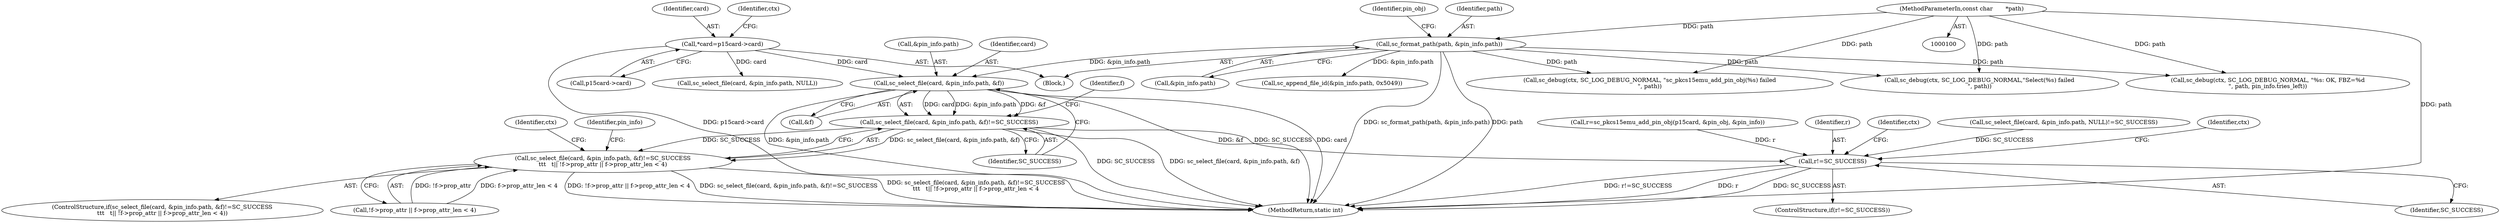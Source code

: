 digraph "0_OpenSC_8fe377e93b4b56060e5bbfb6f3142ceaeca744fa_21@pointer" {
"1000451" [label="(Call,sc_select_file(card, &pin_info.path, &f))"];
"1000111" [label="(Call,*card=p15card->card)"];
"1000223" [label="(Call,sc_format_path(path, &pin_info.path))"];
"1000102" [label="(MethodParameterIn,const char       *path)"];
"1000450" [label="(Call,sc_select_file(card, &pin_info.path, &f)!=SC_SUCCESS)"];
"1000449" [label="(Call,sc_select_file(card, &pin_info.path, &f)!=SC_SUCCESS\n\t\t\t   \t|| !f->prop_attr || f->prop_attr_len < 4)"];
"1000498" [label="(Call,r!=SC_SUCCESS)"];
"1000503" [label="(Identifier,ctx)"];
"1000451" [label="(Call,sc_select_file(card, &pin_info.path, &f))"];
"1000112" [label="(Identifier,card)"];
"1000472" [label="(Identifier,ctx)"];
"1000453" [label="(Call,&pin_info.path)"];
"1000519" [label="(MethodReturn,static int)"];
"1000298" [label="(Call,sc_append_file_id(&pin_info.path, 0x5049))"];
"1000305" [label="(Call,sc_select_file(card, &pin_info.path, NULL)!=SC_SUCCESS)"];
"1000448" [label="(ControlStructure,if(sc_select_file(card, &pin_info.path, &f)!=SC_SUCCESS\n\t\t\t   \t|| !f->prop_attr || f->prop_attr_len < 4))"];
"1000306" [label="(Call,sc_select_file(card, &pin_info.path, NULL))"];
"1000224" [label="(Identifier,path)"];
"1000502" [label="(Call,sc_debug(ctx, SC_LOG_DEBUG_NORMAL, \"sc_pkcs15emu_add_pin_obj(%s) failed\n\", path))"];
"1000498" [label="(Call,r!=SC_SUCCESS)"];
"1000497" [label="(ControlStructure,if(r!=SC_SUCCESS))"];
"1000500" [label="(Identifier,SC_SUCCESS)"];
"1000231" [label="(Identifier,pin_obj)"];
"1000452" [label="(Identifier,card)"];
"1000480" [label="(Identifier,pin_info)"];
"1000457" [label="(Call,&f)"];
"1000510" [label="(Identifier,ctx)"];
"1000111" [label="(Call,*card=p15card->card)"];
"1000509" [label="(Call,sc_debug(ctx, SC_LOG_DEBUG_NORMAL, \"%s: OK, FBZ=%d\n\", path, pin_info.tries_left))"];
"1000449" [label="(Call,sc_select_file(card, &pin_info.path, &f)!=SC_SUCCESS\n\t\t\t   \t|| !f->prop_attr || f->prop_attr_len < 4)"];
"1000471" [label="(Call,sc_debug(ctx, SC_LOG_DEBUG_NORMAL,\"Select(%s) failed\n\", path))"];
"1000225" [label="(Call,&pin_info.path)"];
"1000463" [label="(Identifier,f)"];
"1000223" [label="(Call,sc_format_path(path, &pin_info.path))"];
"1000450" [label="(Call,sc_select_file(card, &pin_info.path, &f)!=SC_SUCCESS)"];
"1000489" [label="(Call,r=sc_pkcs15emu_add_pin_obj(p15card, &pin_obj, &pin_info))"];
"1000102" [label="(MethodParameterIn,const char       *path)"];
"1000459" [label="(Identifier,SC_SUCCESS)"];
"1000499" [label="(Identifier,r)"];
"1000109" [label="(Block,)"];
"1000118" [label="(Identifier,ctx)"];
"1000460" [label="(Call,!f->prop_attr || f->prop_attr_len < 4)"];
"1000113" [label="(Call,p15card->card)"];
"1000451" -> "1000450"  [label="AST: "];
"1000451" -> "1000457"  [label="CFG: "];
"1000452" -> "1000451"  [label="AST: "];
"1000453" -> "1000451"  [label="AST: "];
"1000457" -> "1000451"  [label="AST: "];
"1000459" -> "1000451"  [label="CFG: "];
"1000451" -> "1000519"  [label="DDG: &f"];
"1000451" -> "1000519"  [label="DDG: card"];
"1000451" -> "1000519"  [label="DDG: &pin_info.path"];
"1000451" -> "1000450"  [label="DDG: card"];
"1000451" -> "1000450"  [label="DDG: &pin_info.path"];
"1000451" -> "1000450"  [label="DDG: &f"];
"1000111" -> "1000451"  [label="DDG: card"];
"1000223" -> "1000451"  [label="DDG: &pin_info.path"];
"1000111" -> "1000109"  [label="AST: "];
"1000111" -> "1000113"  [label="CFG: "];
"1000112" -> "1000111"  [label="AST: "];
"1000113" -> "1000111"  [label="AST: "];
"1000118" -> "1000111"  [label="CFG: "];
"1000111" -> "1000519"  [label="DDG: p15card->card"];
"1000111" -> "1000306"  [label="DDG: card"];
"1000223" -> "1000109"  [label="AST: "];
"1000223" -> "1000225"  [label="CFG: "];
"1000224" -> "1000223"  [label="AST: "];
"1000225" -> "1000223"  [label="AST: "];
"1000231" -> "1000223"  [label="CFG: "];
"1000223" -> "1000519"  [label="DDG: sc_format_path(path, &pin_info.path)"];
"1000223" -> "1000519"  [label="DDG: path"];
"1000102" -> "1000223"  [label="DDG: path"];
"1000223" -> "1000298"  [label="DDG: &pin_info.path"];
"1000223" -> "1000471"  [label="DDG: path"];
"1000223" -> "1000502"  [label="DDG: path"];
"1000223" -> "1000509"  [label="DDG: path"];
"1000102" -> "1000100"  [label="AST: "];
"1000102" -> "1000519"  [label="DDG: path"];
"1000102" -> "1000471"  [label="DDG: path"];
"1000102" -> "1000502"  [label="DDG: path"];
"1000102" -> "1000509"  [label="DDG: path"];
"1000450" -> "1000449"  [label="AST: "];
"1000450" -> "1000459"  [label="CFG: "];
"1000459" -> "1000450"  [label="AST: "];
"1000463" -> "1000450"  [label="CFG: "];
"1000449" -> "1000450"  [label="CFG: "];
"1000450" -> "1000519"  [label="DDG: SC_SUCCESS"];
"1000450" -> "1000519"  [label="DDG: sc_select_file(card, &pin_info.path, &f)"];
"1000450" -> "1000449"  [label="DDG: sc_select_file(card, &pin_info.path, &f)"];
"1000450" -> "1000449"  [label="DDG: SC_SUCCESS"];
"1000450" -> "1000498"  [label="DDG: SC_SUCCESS"];
"1000449" -> "1000448"  [label="AST: "];
"1000449" -> "1000460"  [label="CFG: "];
"1000460" -> "1000449"  [label="AST: "];
"1000472" -> "1000449"  [label="CFG: "];
"1000480" -> "1000449"  [label="CFG: "];
"1000449" -> "1000519"  [label="DDG: !f->prop_attr || f->prop_attr_len < 4"];
"1000449" -> "1000519"  [label="DDG: sc_select_file(card, &pin_info.path, &f)!=SC_SUCCESS"];
"1000449" -> "1000519"  [label="DDG: sc_select_file(card, &pin_info.path, &f)!=SC_SUCCESS\n\t\t\t   \t|| !f->prop_attr || f->prop_attr_len < 4"];
"1000460" -> "1000449"  [label="DDG: !f->prop_attr"];
"1000460" -> "1000449"  [label="DDG: f->prop_attr_len < 4"];
"1000498" -> "1000497"  [label="AST: "];
"1000498" -> "1000500"  [label="CFG: "];
"1000499" -> "1000498"  [label="AST: "];
"1000500" -> "1000498"  [label="AST: "];
"1000503" -> "1000498"  [label="CFG: "];
"1000510" -> "1000498"  [label="CFG: "];
"1000498" -> "1000519"  [label="DDG: r!=SC_SUCCESS"];
"1000498" -> "1000519"  [label="DDG: r"];
"1000498" -> "1000519"  [label="DDG: SC_SUCCESS"];
"1000489" -> "1000498"  [label="DDG: r"];
"1000305" -> "1000498"  [label="DDG: SC_SUCCESS"];
}
